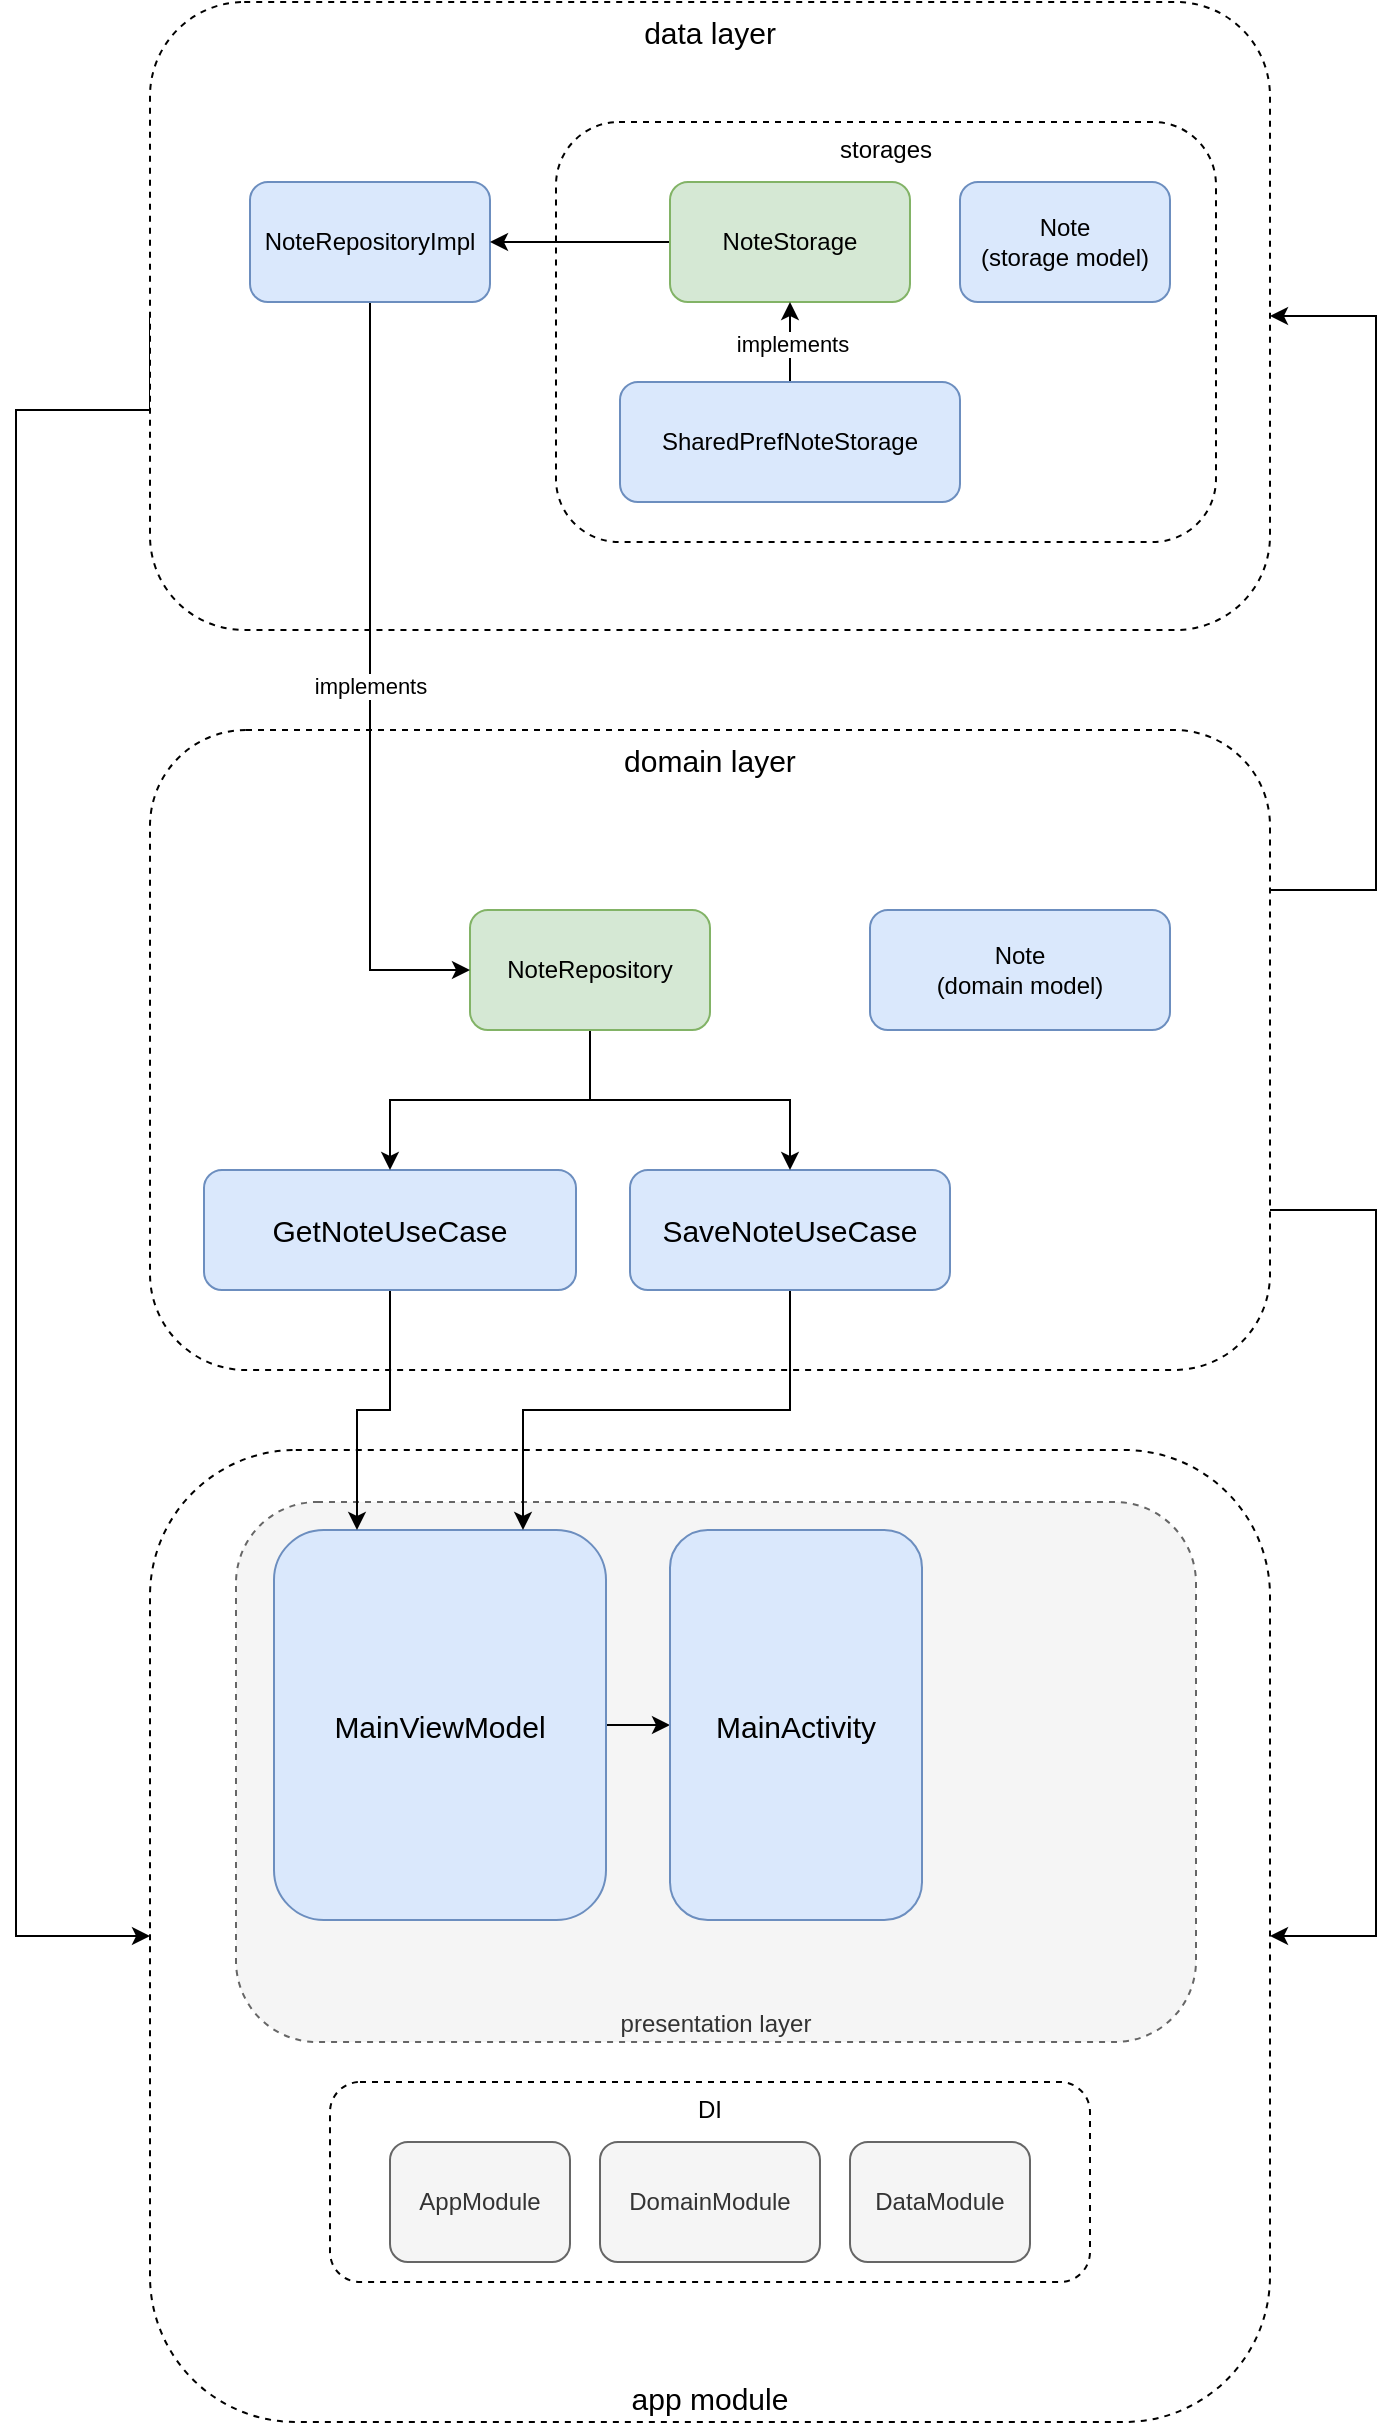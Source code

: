 <mxfile version="20.2.3" type="device"><diagram id="C5RBs43oDa-KdzZeNtuy" name="Page-1"><mxGraphModel dx="3980" dy="2240" grid="1" gridSize="10" guides="1" tooltips="1" connect="1" arrows="1" fold="1" page="1" pageScale="1" pageWidth="827" pageHeight="1169" math="0" shadow="0"><root><mxCell id="WIyWlLk6GJQsqaUBKTNV-0"/><mxCell id="WIyWlLk6GJQsqaUBKTNV-1" parent="WIyWlLk6GJQsqaUBKTNV-0"/><mxCell id="vnj55v6ReMXGWEJXNiac-11" value="app module" style="rounded=1;whiteSpace=wrap;html=1;verticalAlign=bottom;fontSize=15;dashed=1;" parent="WIyWlLk6GJQsqaUBKTNV-1" vertex="1"><mxGeometry x="-693" y="864" width="560" height="486" as="geometry"/></mxCell><mxCell id="hALiyo1uquq3C4KUfjYa-4" value="presentation layer" style="rounded=1;whiteSpace=wrap;html=1;dashed=1;align=center;verticalAlign=bottom;fillColor=#f5f5f5;fontColor=#333333;strokeColor=#666666;" vertex="1" parent="WIyWlLk6GJQsqaUBKTNV-1"><mxGeometry x="-650" y="890" width="480" height="270" as="geometry"/></mxCell><mxCell id="vnj55v6ReMXGWEJXNiac-30" style="edgeStyle=orthogonalEdgeStyle;rounded=0;orthogonalLoop=1;jettySize=auto;html=1;exitX=0;exitY=0.5;exitDx=0;exitDy=0;entryX=0;entryY=0.5;entryDx=0;entryDy=0;fontSize=15;" parent="WIyWlLk6GJQsqaUBKTNV-1" source="vnj55v6ReMXGWEJXNiac-8" target="vnj55v6ReMXGWEJXNiac-11" edge="1"><mxGeometry relative="1" as="geometry"><Array as="points"><mxPoint x="-693" y="344"/><mxPoint x="-760" y="344"/><mxPoint x="-760" y="1107"/></Array></mxGeometry></mxCell><mxCell id="vnj55v6ReMXGWEJXNiac-8" value="data layer" style="rounded=1;whiteSpace=wrap;html=1;verticalAlign=top;fontSize=15;dashed=1;" parent="WIyWlLk6GJQsqaUBKTNV-1" vertex="1"><mxGeometry x="-693" y="140" width="560" height="314" as="geometry"/></mxCell><mxCell id="vnj55v6ReMXGWEJXNiac-32" style="edgeStyle=orthogonalEdgeStyle;rounded=0;orthogonalLoop=1;jettySize=auto;html=1;entryX=1;entryY=0.5;entryDx=0;entryDy=0;fontSize=15;exitX=1;exitY=0.75;exitDx=0;exitDy=0;" parent="WIyWlLk6GJQsqaUBKTNV-1" source="vnj55v6ReMXGWEJXNiac-9" target="vnj55v6ReMXGWEJXNiac-11" edge="1"><mxGeometry relative="1" as="geometry"><mxPoint x="-120" y="700" as="sourcePoint"/><Array as="points"><mxPoint x="-80" y="744"/><mxPoint x="-80" y="1107"/></Array></mxGeometry></mxCell><mxCell id="vnj55v6ReMXGWEJXNiac-33" style="edgeStyle=orthogonalEdgeStyle;rounded=0;orthogonalLoop=1;jettySize=auto;html=1;exitX=1;exitY=0.25;exitDx=0;exitDy=0;entryX=1;entryY=0.5;entryDx=0;entryDy=0;fontSize=15;" parent="WIyWlLk6GJQsqaUBKTNV-1" source="vnj55v6ReMXGWEJXNiac-9" target="vnj55v6ReMXGWEJXNiac-8" edge="1"><mxGeometry relative="1" as="geometry"><Array as="points"><mxPoint x="-80" y="584"/><mxPoint x="-80" y="297"/></Array></mxGeometry></mxCell><mxCell id="vnj55v6ReMXGWEJXNiac-9" value="domain layer" style="rounded=1;whiteSpace=wrap;html=1;verticalAlign=top;fontSize=15;dashed=1;" parent="WIyWlLk6GJQsqaUBKTNV-1" vertex="1"><mxGeometry x="-693" y="504" width="560" height="320" as="geometry"/></mxCell><mxCell id="_joPI_pk3nklU7yXS8wn-1" style="edgeStyle=orthogonalEdgeStyle;rounded=0;orthogonalLoop=1;jettySize=auto;html=1;exitX=1;exitY=0.5;exitDx=0;exitDy=0;" parent="WIyWlLk6GJQsqaUBKTNV-1" source="vnj55v6ReMXGWEJXNiac-13" target="_joPI_pk3nklU7yXS8wn-0" edge="1"><mxGeometry relative="1" as="geometry"/></mxCell><mxCell id="vnj55v6ReMXGWEJXNiac-13" value="MainViewModel" style="rounded=1;whiteSpace=wrap;html=1;fontSize=15;fillColor=#dae8fc;strokeColor=#6c8ebf;" parent="WIyWlLk6GJQsqaUBKTNV-1" vertex="1"><mxGeometry x="-631" y="904" width="166" height="195" as="geometry"/></mxCell><mxCell id="vnj55v6ReMXGWEJXNiac-14" value="Note&lt;br style=&quot;font-size: 12px;&quot;&gt;(domain model)" style="rounded=1;whiteSpace=wrap;html=1;fontSize=12;fillColor=#dae8fc;strokeColor=#6c8ebf;" parent="WIyWlLk6GJQsqaUBKTNV-1" vertex="1"><mxGeometry x="-333" y="594" width="150" height="60" as="geometry"/></mxCell><mxCell id="vnj55v6ReMXGWEJXNiac-21" style="edgeStyle=orthogonalEdgeStyle;rounded=0;orthogonalLoop=1;jettySize=auto;html=1;exitX=0.5;exitY=1;exitDx=0;exitDy=0;entryX=0.25;entryY=0;entryDx=0;entryDy=0;fontSize=15;" parent="WIyWlLk6GJQsqaUBKTNV-1" source="vnj55v6ReMXGWEJXNiac-15" target="vnj55v6ReMXGWEJXNiac-13" edge="1"><mxGeometry relative="1" as="geometry"/></mxCell><mxCell id="vnj55v6ReMXGWEJXNiac-15" value="GetNoteUseCase" style="rounded=1;whiteSpace=wrap;html=1;fontSize=15;fillColor=#dae8fc;strokeColor=#6c8ebf;" parent="WIyWlLk6GJQsqaUBKTNV-1" vertex="1"><mxGeometry x="-666" y="724" width="186" height="60" as="geometry"/></mxCell><mxCell id="vnj55v6ReMXGWEJXNiac-22" style="edgeStyle=orthogonalEdgeStyle;rounded=0;orthogonalLoop=1;jettySize=auto;html=1;exitX=0.5;exitY=1;exitDx=0;exitDy=0;entryX=0.75;entryY=0;entryDx=0;entryDy=0;fontSize=15;" parent="WIyWlLk6GJQsqaUBKTNV-1" source="vnj55v6ReMXGWEJXNiac-16" target="vnj55v6ReMXGWEJXNiac-13" edge="1"><mxGeometry relative="1" as="geometry"/></mxCell><mxCell id="vnj55v6ReMXGWEJXNiac-16" value="SaveNoteUseCase" style="rounded=1;whiteSpace=wrap;html=1;fontSize=15;fillColor=#dae8fc;strokeColor=#6c8ebf;" parent="WIyWlLk6GJQsqaUBKTNV-1" vertex="1"><mxGeometry x="-453" y="724" width="160" height="60" as="geometry"/></mxCell><mxCell id="vnj55v6ReMXGWEJXNiac-27" style="edgeStyle=orthogonalEdgeStyle;rounded=0;orthogonalLoop=1;jettySize=auto;html=1;exitX=0.5;exitY=1;exitDx=0;exitDy=0;entryX=0.5;entryY=0;entryDx=0;entryDy=0;fontSize=15;" parent="WIyWlLk6GJQsqaUBKTNV-1" source="vnj55v6ReMXGWEJXNiac-24" target="vnj55v6ReMXGWEJXNiac-15" edge="1"><mxGeometry relative="1" as="geometry"/></mxCell><mxCell id="vnj55v6ReMXGWEJXNiac-28" style="edgeStyle=orthogonalEdgeStyle;rounded=0;orthogonalLoop=1;jettySize=auto;html=1;exitX=0.5;exitY=1;exitDx=0;exitDy=0;entryX=0.5;entryY=0;entryDx=0;entryDy=0;fontSize=15;" parent="WIyWlLk6GJQsqaUBKTNV-1" source="vnj55v6ReMXGWEJXNiac-24" target="vnj55v6ReMXGWEJXNiac-16" edge="1"><mxGeometry relative="1" as="geometry"/></mxCell><mxCell id="vnj55v6ReMXGWEJXNiac-24" value="NoteRepository" style="rounded=1;whiteSpace=wrap;html=1;fillColor=#d5e8d4;strokeColor=#82b366;" parent="WIyWlLk6GJQsqaUBKTNV-1" vertex="1"><mxGeometry x="-533" y="594" width="120" height="60" as="geometry"/></mxCell><mxCell id="s_BeRykuZFocmq_BEXav-7" value="implements" style="edgeStyle=orthogonalEdgeStyle;rounded=0;orthogonalLoop=1;jettySize=auto;html=1;exitX=0.5;exitY=1;exitDx=0;exitDy=0;entryX=0;entryY=0.5;entryDx=0;entryDy=0;" parent="WIyWlLk6GJQsqaUBKTNV-1" source="vnj55v6ReMXGWEJXNiac-29" target="vnj55v6ReMXGWEJXNiac-24" edge="1"><mxGeometry relative="1" as="geometry"/></mxCell><mxCell id="vnj55v6ReMXGWEJXNiac-29" value="NoteRepositoryImpl" style="rounded=1;whiteSpace=wrap;html=1;fillColor=#dae8fc;strokeColor=#6c8ebf;" parent="WIyWlLk6GJQsqaUBKTNV-1" vertex="1"><mxGeometry x="-643" y="230" width="120" height="60" as="geometry"/></mxCell><mxCell id="s_BeRykuZFocmq_BEXav-6" value="storages" style="rounded=1;whiteSpace=wrap;html=1;dashed=1;verticalAlign=top;" parent="WIyWlLk6GJQsqaUBKTNV-1" vertex="1"><mxGeometry x="-490" y="200" width="330" height="210" as="geometry"/></mxCell><mxCell id="s_BeRykuZFocmq_BEXav-3" style="edgeStyle=orthogonalEdgeStyle;rounded=0;orthogonalLoop=1;jettySize=auto;html=1;" parent="WIyWlLk6GJQsqaUBKTNV-1" source="s_BeRykuZFocmq_BEXav-0" target="vnj55v6ReMXGWEJXNiac-29" edge="1"><mxGeometry relative="1" as="geometry"/></mxCell><mxCell id="s_BeRykuZFocmq_BEXav-0" value="NoteStorage" style="rounded=1;whiteSpace=wrap;html=1;fillColor=#d5e8d4;strokeColor=#82b366;" parent="WIyWlLk6GJQsqaUBKTNV-1" vertex="1"><mxGeometry x="-433" y="230" width="120" height="60" as="geometry"/></mxCell><mxCell id="s_BeRykuZFocmq_BEXav-4" style="edgeStyle=orthogonalEdgeStyle;rounded=0;orthogonalLoop=1;jettySize=auto;html=1;" parent="WIyWlLk6GJQsqaUBKTNV-1" source="s_BeRykuZFocmq_BEXav-1" target="s_BeRykuZFocmq_BEXav-0" edge="1"><mxGeometry relative="1" as="geometry"/></mxCell><mxCell id="s_BeRykuZFocmq_BEXav-10" value="implements" style="edgeLabel;html=1;align=center;verticalAlign=middle;resizable=0;points=[];" parent="s_BeRykuZFocmq_BEXav-4" vertex="1" connectable="0"><mxGeometry x="-0.052" y="-1" relative="1" as="geometry"><mxPoint as="offset"/></mxGeometry></mxCell><mxCell id="s_BeRykuZFocmq_BEXav-1" value="SharedPrefNoteStorage" style="rounded=1;whiteSpace=wrap;html=1;fillColor=#dae8fc;strokeColor=#6c8ebf;" parent="WIyWlLk6GJQsqaUBKTNV-1" vertex="1"><mxGeometry x="-458" y="330" width="170" height="60" as="geometry"/></mxCell><mxCell id="s_BeRykuZFocmq_BEXav-11" value="Note&lt;br style=&quot;font-size: 12px;&quot;&gt;(storage model)" style="rounded=1;whiteSpace=wrap;html=1;fontSize=12;fillColor=#dae8fc;strokeColor=#6c8ebf;" parent="WIyWlLk6GJQsqaUBKTNV-1" vertex="1"><mxGeometry x="-288" y="230" width="105" height="60" as="geometry"/></mxCell><mxCell id="_joPI_pk3nklU7yXS8wn-0" value="MainActivity" style="rounded=1;whiteSpace=wrap;html=1;fontSize=15;fillColor=#dae8fc;strokeColor=#6c8ebf;" parent="WIyWlLk6GJQsqaUBKTNV-1" vertex="1"><mxGeometry x="-433" y="904" width="126" height="195" as="geometry"/></mxCell><mxCell id="hALiyo1uquq3C4KUfjYa-0" value="DI" style="rounded=1;whiteSpace=wrap;html=1;dashed=1;align=center;verticalAlign=top;" vertex="1" parent="WIyWlLk6GJQsqaUBKTNV-1"><mxGeometry x="-603" y="1180" width="380" height="100" as="geometry"/></mxCell><mxCell id="hALiyo1uquq3C4KUfjYa-1" value="AppModule" style="rounded=1;whiteSpace=wrap;html=1;strokeColor=#666666;fillColor=#f5f5f5;fontColor=#333333;" vertex="1" parent="WIyWlLk6GJQsqaUBKTNV-1"><mxGeometry x="-573" y="1210" width="90" height="60" as="geometry"/></mxCell><mxCell id="hALiyo1uquq3C4KUfjYa-2" value="DomainModule" style="rounded=1;whiteSpace=wrap;html=1;strokeColor=#666666;fillColor=#f5f5f5;fontColor=#333333;" vertex="1" parent="WIyWlLk6GJQsqaUBKTNV-1"><mxGeometry x="-468" y="1210" width="110" height="60" as="geometry"/></mxCell><mxCell id="hALiyo1uquq3C4KUfjYa-3" value="DataModule" style="rounded=1;whiteSpace=wrap;html=1;strokeColor=#666666;fillColor=#f5f5f5;fontColor=#333333;" vertex="1" parent="WIyWlLk6GJQsqaUBKTNV-1"><mxGeometry x="-343" y="1210" width="90" height="60" as="geometry"/></mxCell></root></mxGraphModel></diagram></mxfile>